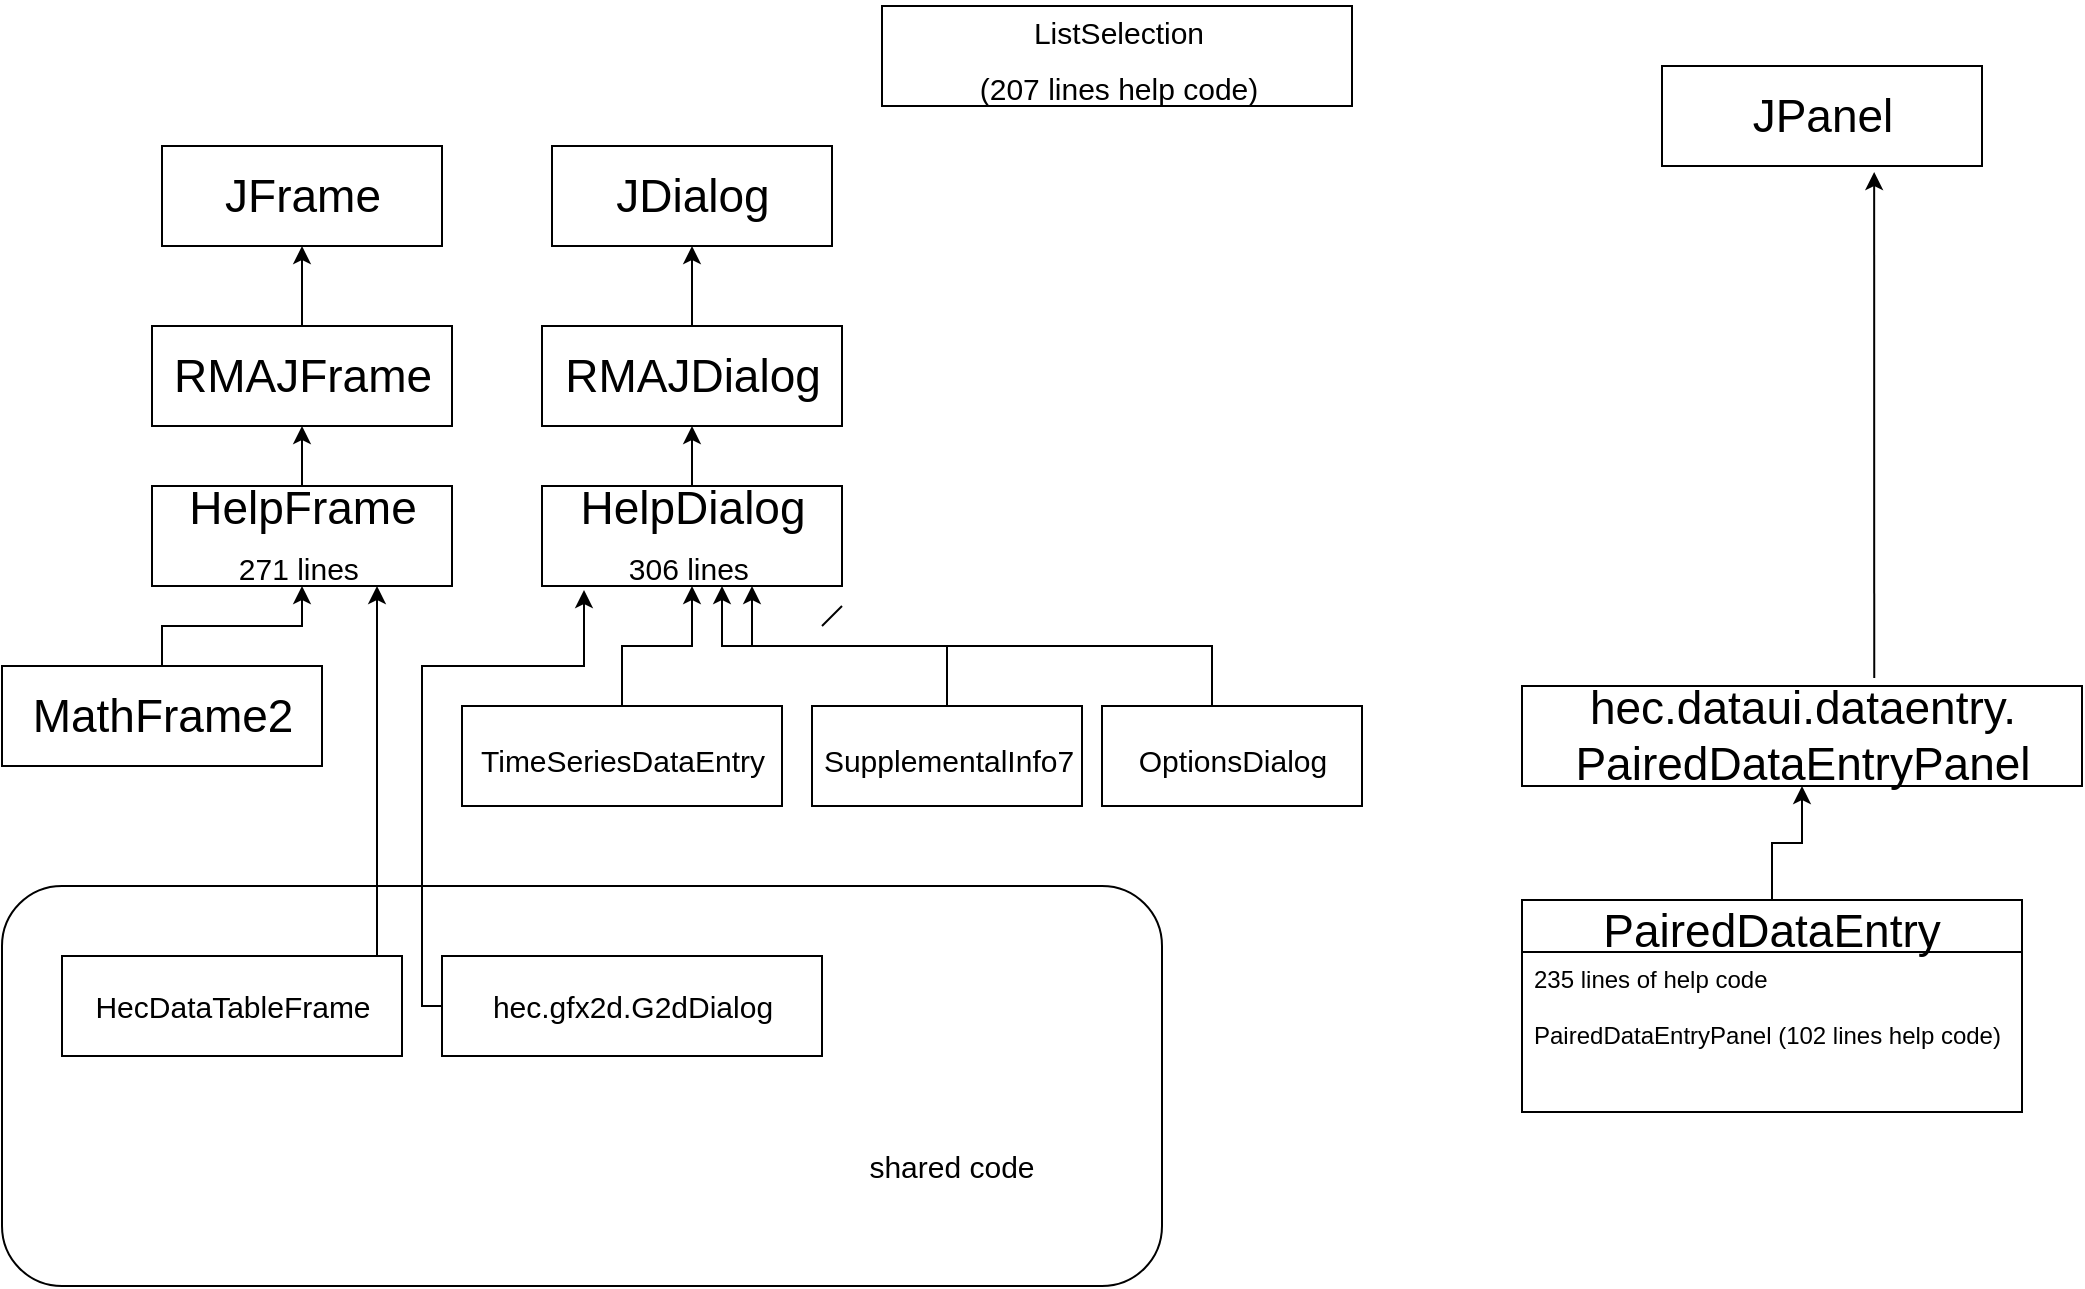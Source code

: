 <mxfile version="13.6.6" type="github">
  <diagram id="cr0koPRzsPeDM41Vawg9" name="Page-1">
    <mxGraphModel dx="1422" dy="762" grid="1" gridSize="10" guides="1" tooltips="1" connect="1" arrows="1" fold="1" page="1" pageScale="1" pageWidth="1100" pageHeight="850" math="0" shadow="0">
      <root>
        <mxCell id="0" />
        <mxCell id="1" parent="0" />
        <mxCell id="P356NVhjHGYX4Vpgescm-59" value="" style="rounded=1;whiteSpace=wrap;html=1;fontSize=15;" vertex="1" parent="1">
          <mxGeometry x="30" y="460" width="580" height="200" as="geometry" />
        </mxCell>
        <mxCell id="P356NVhjHGYX4Vpgescm-9" value="JFrame" style="html=1;fontSize=23;" vertex="1" parent="1">
          <mxGeometry x="110" y="90" width="140" height="50" as="geometry" />
        </mxCell>
        <mxCell id="P356NVhjHGYX4Vpgescm-11" value="" style="edgeStyle=orthogonalEdgeStyle;rounded=0;orthogonalLoop=1;jettySize=auto;html=1;fontSize=23;" edge="1" parent="1" source="P356NVhjHGYX4Vpgescm-10" target="P356NVhjHGYX4Vpgescm-9">
          <mxGeometry relative="1" as="geometry" />
        </mxCell>
        <mxCell id="P356NVhjHGYX4Vpgescm-10" value="RMAJFrame" style="html=1;fontSize=23;" vertex="1" parent="1">
          <mxGeometry x="105" y="180" width="150" height="50" as="geometry" />
        </mxCell>
        <mxCell id="P356NVhjHGYX4Vpgescm-14" value="" style="edgeStyle=orthogonalEdgeStyle;rounded=0;orthogonalLoop=1;jettySize=auto;html=1;fontSize=23;" edge="1" parent="1" source="P356NVhjHGYX4Vpgescm-12" target="P356NVhjHGYX4Vpgescm-10">
          <mxGeometry relative="1" as="geometry" />
        </mxCell>
        <mxCell id="P356NVhjHGYX4Vpgescm-12" value="HelpFrame&lt;br&gt;&lt;font style=&quot;font-size: 15px&quot;&gt;271 lines&amp;nbsp;&lt;/font&gt;" style="html=1;fontSize=23;" vertex="1" parent="1">
          <mxGeometry x="105" y="260" width="150" height="50" as="geometry" />
        </mxCell>
        <mxCell id="P356NVhjHGYX4Vpgescm-15" value="" style="edgeStyle=orthogonalEdgeStyle;rounded=0;orthogonalLoop=1;jettySize=auto;html=1;fontSize=23;" edge="1" parent="1" source="P356NVhjHGYX4Vpgescm-13" target="P356NVhjHGYX4Vpgescm-12">
          <mxGeometry relative="1" as="geometry" />
        </mxCell>
        <mxCell id="P356NVhjHGYX4Vpgescm-13" value="MathFrame2" style="html=1;fontSize=23;" vertex="1" parent="1">
          <mxGeometry x="30" y="350" width="160" height="50" as="geometry" />
        </mxCell>
        <mxCell id="P356NVhjHGYX4Vpgescm-27" value="JPanel" style="html=1;fontSize=23;" vertex="1" parent="1">
          <mxGeometry x="860" y="50" width="160" height="50" as="geometry" />
        </mxCell>
        <mxCell id="P356NVhjHGYX4Vpgescm-29" style="edgeStyle=orthogonalEdgeStyle;rounded=0;orthogonalLoop=1;jettySize=auto;html=1;entryX=0.663;entryY=1.06;entryDx=0;entryDy=0;entryPerimeter=0;fontSize=23;exitX=0.629;exitY=-0.08;exitDx=0;exitDy=0;exitPerimeter=0;" edge="1" parent="1" source="P356NVhjHGYX4Vpgescm-35" target="P356NVhjHGYX4Vpgescm-27">
          <mxGeometry relative="1" as="geometry">
            <mxPoint x="966" y="350" as="sourcePoint" />
          </mxGeometry>
        </mxCell>
        <mxCell id="P356NVhjHGYX4Vpgescm-38" value="" style="edgeStyle=orthogonalEdgeStyle;rounded=0;orthogonalLoop=1;jettySize=auto;html=1;fontSize=23;" edge="1" parent="1" source="P356NVhjHGYX4Vpgescm-18" target="P356NVhjHGYX4Vpgescm-35">
          <mxGeometry relative="1" as="geometry" />
        </mxCell>
        <mxCell id="P356NVhjHGYX4Vpgescm-32" value="" style="edgeStyle=orthogonalEdgeStyle;rounded=0;orthogonalLoop=1;jettySize=auto;html=1;fontSize=23;" edge="1" parent="1" source="P356NVhjHGYX4Vpgescm-30" target="P356NVhjHGYX4Vpgescm-31">
          <mxGeometry relative="1" as="geometry" />
        </mxCell>
        <mxCell id="P356NVhjHGYX4Vpgescm-30" value="HelpDialog&lt;br&gt;&lt;font style=&quot;font-size: 15px&quot;&gt;306 lines&amp;nbsp;&lt;/font&gt;" style="html=1;fontSize=23;" vertex="1" parent="1">
          <mxGeometry x="300" y="260" width="150" height="50" as="geometry" />
        </mxCell>
        <mxCell id="P356NVhjHGYX4Vpgescm-34" value="" style="edgeStyle=orthogonalEdgeStyle;rounded=0;orthogonalLoop=1;jettySize=auto;html=1;fontSize=23;" edge="1" parent="1" source="P356NVhjHGYX4Vpgescm-31" target="P356NVhjHGYX4Vpgescm-33">
          <mxGeometry relative="1" as="geometry" />
        </mxCell>
        <mxCell id="P356NVhjHGYX4Vpgescm-31" value="RMAJDialog" style="html=1;fontSize=23;" vertex="1" parent="1">
          <mxGeometry x="300" y="180" width="150" height="50" as="geometry" />
        </mxCell>
        <mxCell id="P356NVhjHGYX4Vpgescm-33" value="JDialog" style="html=1;fontSize=23;" vertex="1" parent="1">
          <mxGeometry x="305" y="90" width="140" height="50" as="geometry" />
        </mxCell>
        <mxCell id="P356NVhjHGYX4Vpgescm-35" value="hec.dataui.dataentry.&lt;br style=&quot;padding: 0px ; margin: 0px&quot;&gt;PairedDataEntryPanel" style="html=1;fontSize=23;" vertex="1" parent="1">
          <mxGeometry x="790" y="360" width="280" height="50" as="geometry" />
        </mxCell>
        <mxCell id="P356NVhjHGYX4Vpgescm-40" style="edgeStyle=orthogonalEdgeStyle;rounded=0;orthogonalLoop=1;jettySize=auto;html=1;entryX=0.5;entryY=1;entryDx=0;entryDy=0;fontSize=23;" edge="1" parent="1" source="P356NVhjHGYX4Vpgescm-39" target="P356NVhjHGYX4Vpgescm-30">
          <mxGeometry relative="1" as="geometry" />
        </mxCell>
        <mxCell id="P356NVhjHGYX4Vpgescm-39" value="&lt;font style=&quot;font-size: 15px&quot;&gt;TimeSeriesDataEntry&lt;/font&gt;" style="html=1;fontSize=23;" vertex="1" parent="1">
          <mxGeometry x="260" y="370" width="160" height="50" as="geometry" />
        </mxCell>
        <mxCell id="P356NVhjHGYX4Vpgescm-18" value="PairedDataEntry" style="swimlane;fontStyle=0;childLayout=stackLayout;horizontal=1;startSize=26;fillColor=none;horizontalStack=0;resizeParent=1;resizeParentMax=0;resizeLast=0;collapsible=1;marginBottom=0;fontSize=23;" vertex="1" parent="1">
          <mxGeometry x="790" y="467" width="250" height="106" as="geometry" />
        </mxCell>
        <mxCell id="P356NVhjHGYX4Vpgescm-20" value="235 lines of help code&#xa;&#xa;PairedDataEntryPanel (102 lines help code)" style="text;strokeColor=none;fillColor=none;align=left;verticalAlign=top;spacingLeft=4;spacingRight=4;overflow=hidden;rotatable=0;points=[[0,0.5],[1,0.5]];portConstraint=eastwest;" vertex="1" parent="P356NVhjHGYX4Vpgescm-18">
          <mxGeometry y="26" width="250" height="80" as="geometry" />
        </mxCell>
        <mxCell id="P356NVhjHGYX4Vpgescm-44" style="edgeStyle=orthogonalEdgeStyle;rounded=0;orthogonalLoop=1;jettySize=auto;html=1;fontSize=23;" edge="1" parent="1" source="P356NVhjHGYX4Vpgescm-41" target="P356NVhjHGYX4Vpgescm-30">
          <mxGeometry relative="1" as="geometry">
            <Array as="points">
              <mxPoint x="503" y="340" />
              <mxPoint x="390" y="340" />
            </Array>
          </mxGeometry>
        </mxCell>
        <mxCell id="P356NVhjHGYX4Vpgescm-41" value="&lt;font style=&quot;font-size: 15px&quot;&gt;SupplementalInfo7&lt;/font&gt;" style="html=1;fontSize=23;" vertex="1" parent="1">
          <mxGeometry x="435" y="370" width="135" height="50" as="geometry" />
        </mxCell>
        <mxCell id="P356NVhjHGYX4Vpgescm-45" style="edgeStyle=orthogonalEdgeStyle;rounded=0;orthogonalLoop=1;jettySize=auto;html=1;fontSize=23;entryX=0.7;entryY=1;entryDx=0;entryDy=0;entryPerimeter=0;" edge="1" parent="1" source="P356NVhjHGYX4Vpgescm-43" target="P356NVhjHGYX4Vpgescm-30">
          <mxGeometry relative="1" as="geometry">
            <mxPoint x="635" y="330" as="targetPoint" />
            <Array as="points">
              <mxPoint x="635" y="340" />
              <mxPoint x="405" y="340" />
            </Array>
          </mxGeometry>
        </mxCell>
        <mxCell id="P356NVhjHGYX4Vpgescm-43" value="&lt;font style=&quot;font-size: 15px&quot;&gt;OptionsDialog&lt;/font&gt;" style="html=1;fontSize=23;" vertex="1" parent="1">
          <mxGeometry x="580" y="370" width="130" height="50" as="geometry" />
        </mxCell>
        <mxCell id="P356NVhjHGYX4Vpgescm-46" value="&lt;font style=&quot;font-size: 15px&quot;&gt;ListSelection&lt;br&gt;(207 lines help code)&lt;/font&gt;" style="html=1;fontSize=23;" vertex="1" parent="1">
          <mxGeometry x="470" y="20" width="235" height="50" as="geometry" />
        </mxCell>
        <mxCell id="P356NVhjHGYX4Vpgescm-51" style="edgeStyle=orthogonalEdgeStyle;rounded=0;orthogonalLoop=1;jettySize=auto;html=1;fontSize=15;entryX=0.14;entryY=1.04;entryDx=0;entryDy=0;entryPerimeter=0;" edge="1" parent="1" source="P356NVhjHGYX4Vpgescm-49" target="P356NVhjHGYX4Vpgescm-30">
          <mxGeometry relative="1" as="geometry">
            <mxPoint x="230" y="340" as="targetPoint" />
            <Array as="points">
              <mxPoint x="240" y="350" />
              <mxPoint x="321" y="350" />
            </Array>
          </mxGeometry>
        </mxCell>
        <mxCell id="P356NVhjHGYX4Vpgescm-49" value="&lt;span style=&quot;text-align: left&quot;&gt;hec.gfx2d.G2dDialog&lt;/span&gt;" style="html=1;fontSize=15;" vertex="1" parent="1">
          <mxGeometry x="250" y="495" width="190" height="50" as="geometry" />
        </mxCell>
        <mxCell id="P356NVhjHGYX4Vpgescm-54" style="edgeStyle=orthogonalEdgeStyle;rounded=0;orthogonalLoop=1;jettySize=auto;html=1;entryX=0.75;entryY=1;entryDx=0;entryDy=0;fontSize=15;" edge="1" parent="1" source="P356NVhjHGYX4Vpgescm-52" target="P356NVhjHGYX4Vpgescm-12">
          <mxGeometry relative="1" as="geometry">
            <Array as="points">
              <mxPoint x="218" y="375" />
            </Array>
          </mxGeometry>
        </mxCell>
        <mxCell id="P356NVhjHGYX4Vpgescm-52" value="HecDataTableFrame" style="html=1;fontSize=15;" vertex="1" parent="1">
          <mxGeometry x="60" y="495" width="170" height="50" as="geometry" />
        </mxCell>
        <mxCell id="P356NVhjHGYX4Vpgescm-55" value="" style="endArrow=none;html=1;fontSize=15;" edge="1" parent="1">
          <mxGeometry width="50" height="50" relative="1" as="geometry">
            <mxPoint x="440" y="330" as="sourcePoint" />
            <mxPoint x="450" y="320" as="targetPoint" />
          </mxGeometry>
        </mxCell>
        <mxCell id="P356NVhjHGYX4Vpgescm-60" value="shared code" style="text;html=1;strokeColor=none;fillColor=none;align=center;verticalAlign=middle;whiteSpace=wrap;rounded=0;fontSize=15;" vertex="1" parent="1">
          <mxGeometry x="440" y="590" width="130" height="20" as="geometry" />
        </mxCell>
      </root>
    </mxGraphModel>
  </diagram>
</mxfile>
